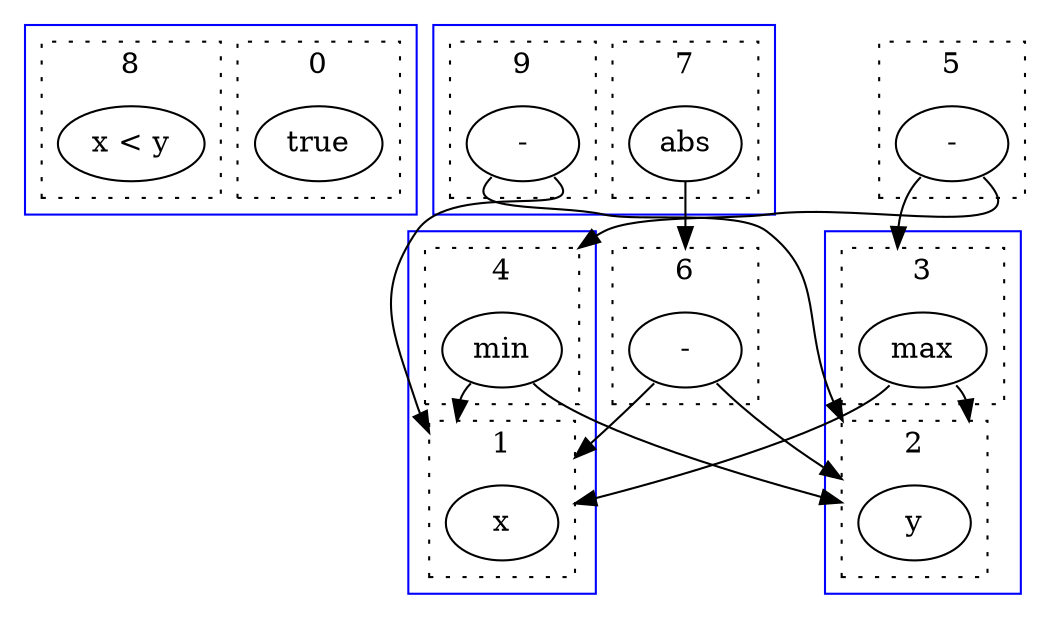digraph egraph {
  compound=true
  clusterrank=local
  subgraph cluster_colored_0 {
    color=blue
  subgraph cluster_0 {
    style=dotted color=black label="0"
    0.0[label = "true"]
  }
  subgraph cluster_8 {
    style=dotted color=black label="8"
    8.0[label = "x < y"]
  }
  }
  subgraph cluster_colored_2 {
    color=blue
  subgraph cluster_2 {
    style=dotted color=black label="2"
    2.0[label = "y"]
  }
  subgraph cluster_3 {
    style=dotted color=black label="3"
    3.0[label = "max"]
  }
  }
  subgraph cluster_colored_1 {
    color=blue
  subgraph cluster_1 {
    style=dotted color=black label="1"
    1.0[label = "x"]
  }
  subgraph cluster_4 {
    style=dotted color=black label="4"
    4.0[label = "min"]
  }
  }
  subgraph cluster_colored_7 {
    color=blue
  subgraph cluster_7 {
    style=dotted color=black label="7"
    7.0[label = "abs"]
  }
  subgraph cluster_9 {
    style=dotted color=black label="9"
    9.0[label = "-"]
  }
  }
  subgraph cluster_5 {
    style=dotted color=black label="5"
    5.0[label = "-"]
  }
  subgraph cluster_6 {
    style=dotted color=black label="6"
    6.0[label = "-"]
  }
  3.0:sw -> 1.0 [lhead = cluster_1, ]
  3.0:se -> 2.0 [lhead = cluster_2, ]
  4.0:sw -> 1.0 [lhead = cluster_1, ]
  4.0:se -> 2.0 [lhead = cluster_2, ]
  5.0:sw -> 3.0 [lhead = cluster_3, ]
  5.0:se -> 4.0 [lhead = cluster_4, ]
  6.0:sw -> 1.0 [lhead = cluster_1, ]
  6.0:se -> 2.0 [lhead = cluster_2, ]
  7.0 -> 6.0 [lhead = cluster_6, ]
  9.0:sw -> 2.0 [lhead = cluster_2, ]
  9.0:se -> 1.0 [lhead = cluster_1, ]
}